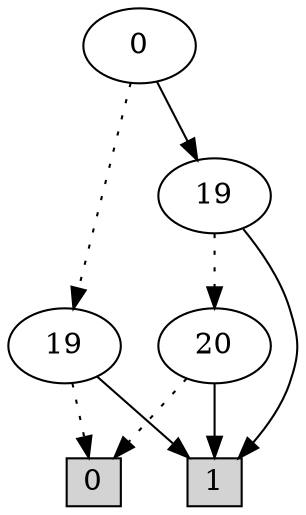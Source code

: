 digraph G {
0 [shape=box, label="0", style=filled, shape=box, height=0.3, width=0.3];
1 [shape=box, label="1", style=filled, shape=box, height=0.3, width=0.3];
20322 [label="0"];
20322 -> 40 [style=dotted];
20322 -> 20155 [style=filled];
40 [label="19"];
40 -> 0 [style=dotted];
40 -> 1 [style=filled];
20155 [label="19"];
20155 -> 42 [style=dotted];
20155 -> 1 [style=filled];
42 [label="20"];
42 -> 0 [style=dotted];
42 -> 1 [style=filled];
}
